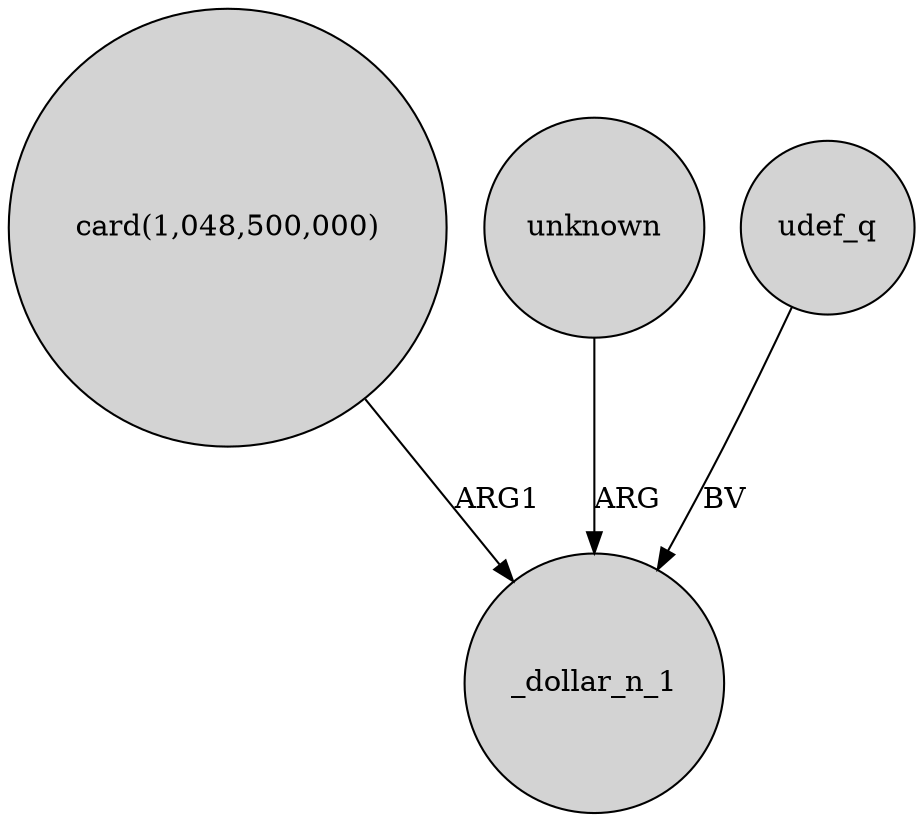 digraph {
	node [shape=circle style=filled]
	"card(1,048,500,000)" -> _dollar_n_1 [label=ARG1]
	unknown -> _dollar_n_1 [label=ARG]
	udef_q -> _dollar_n_1 [label=BV]
}
